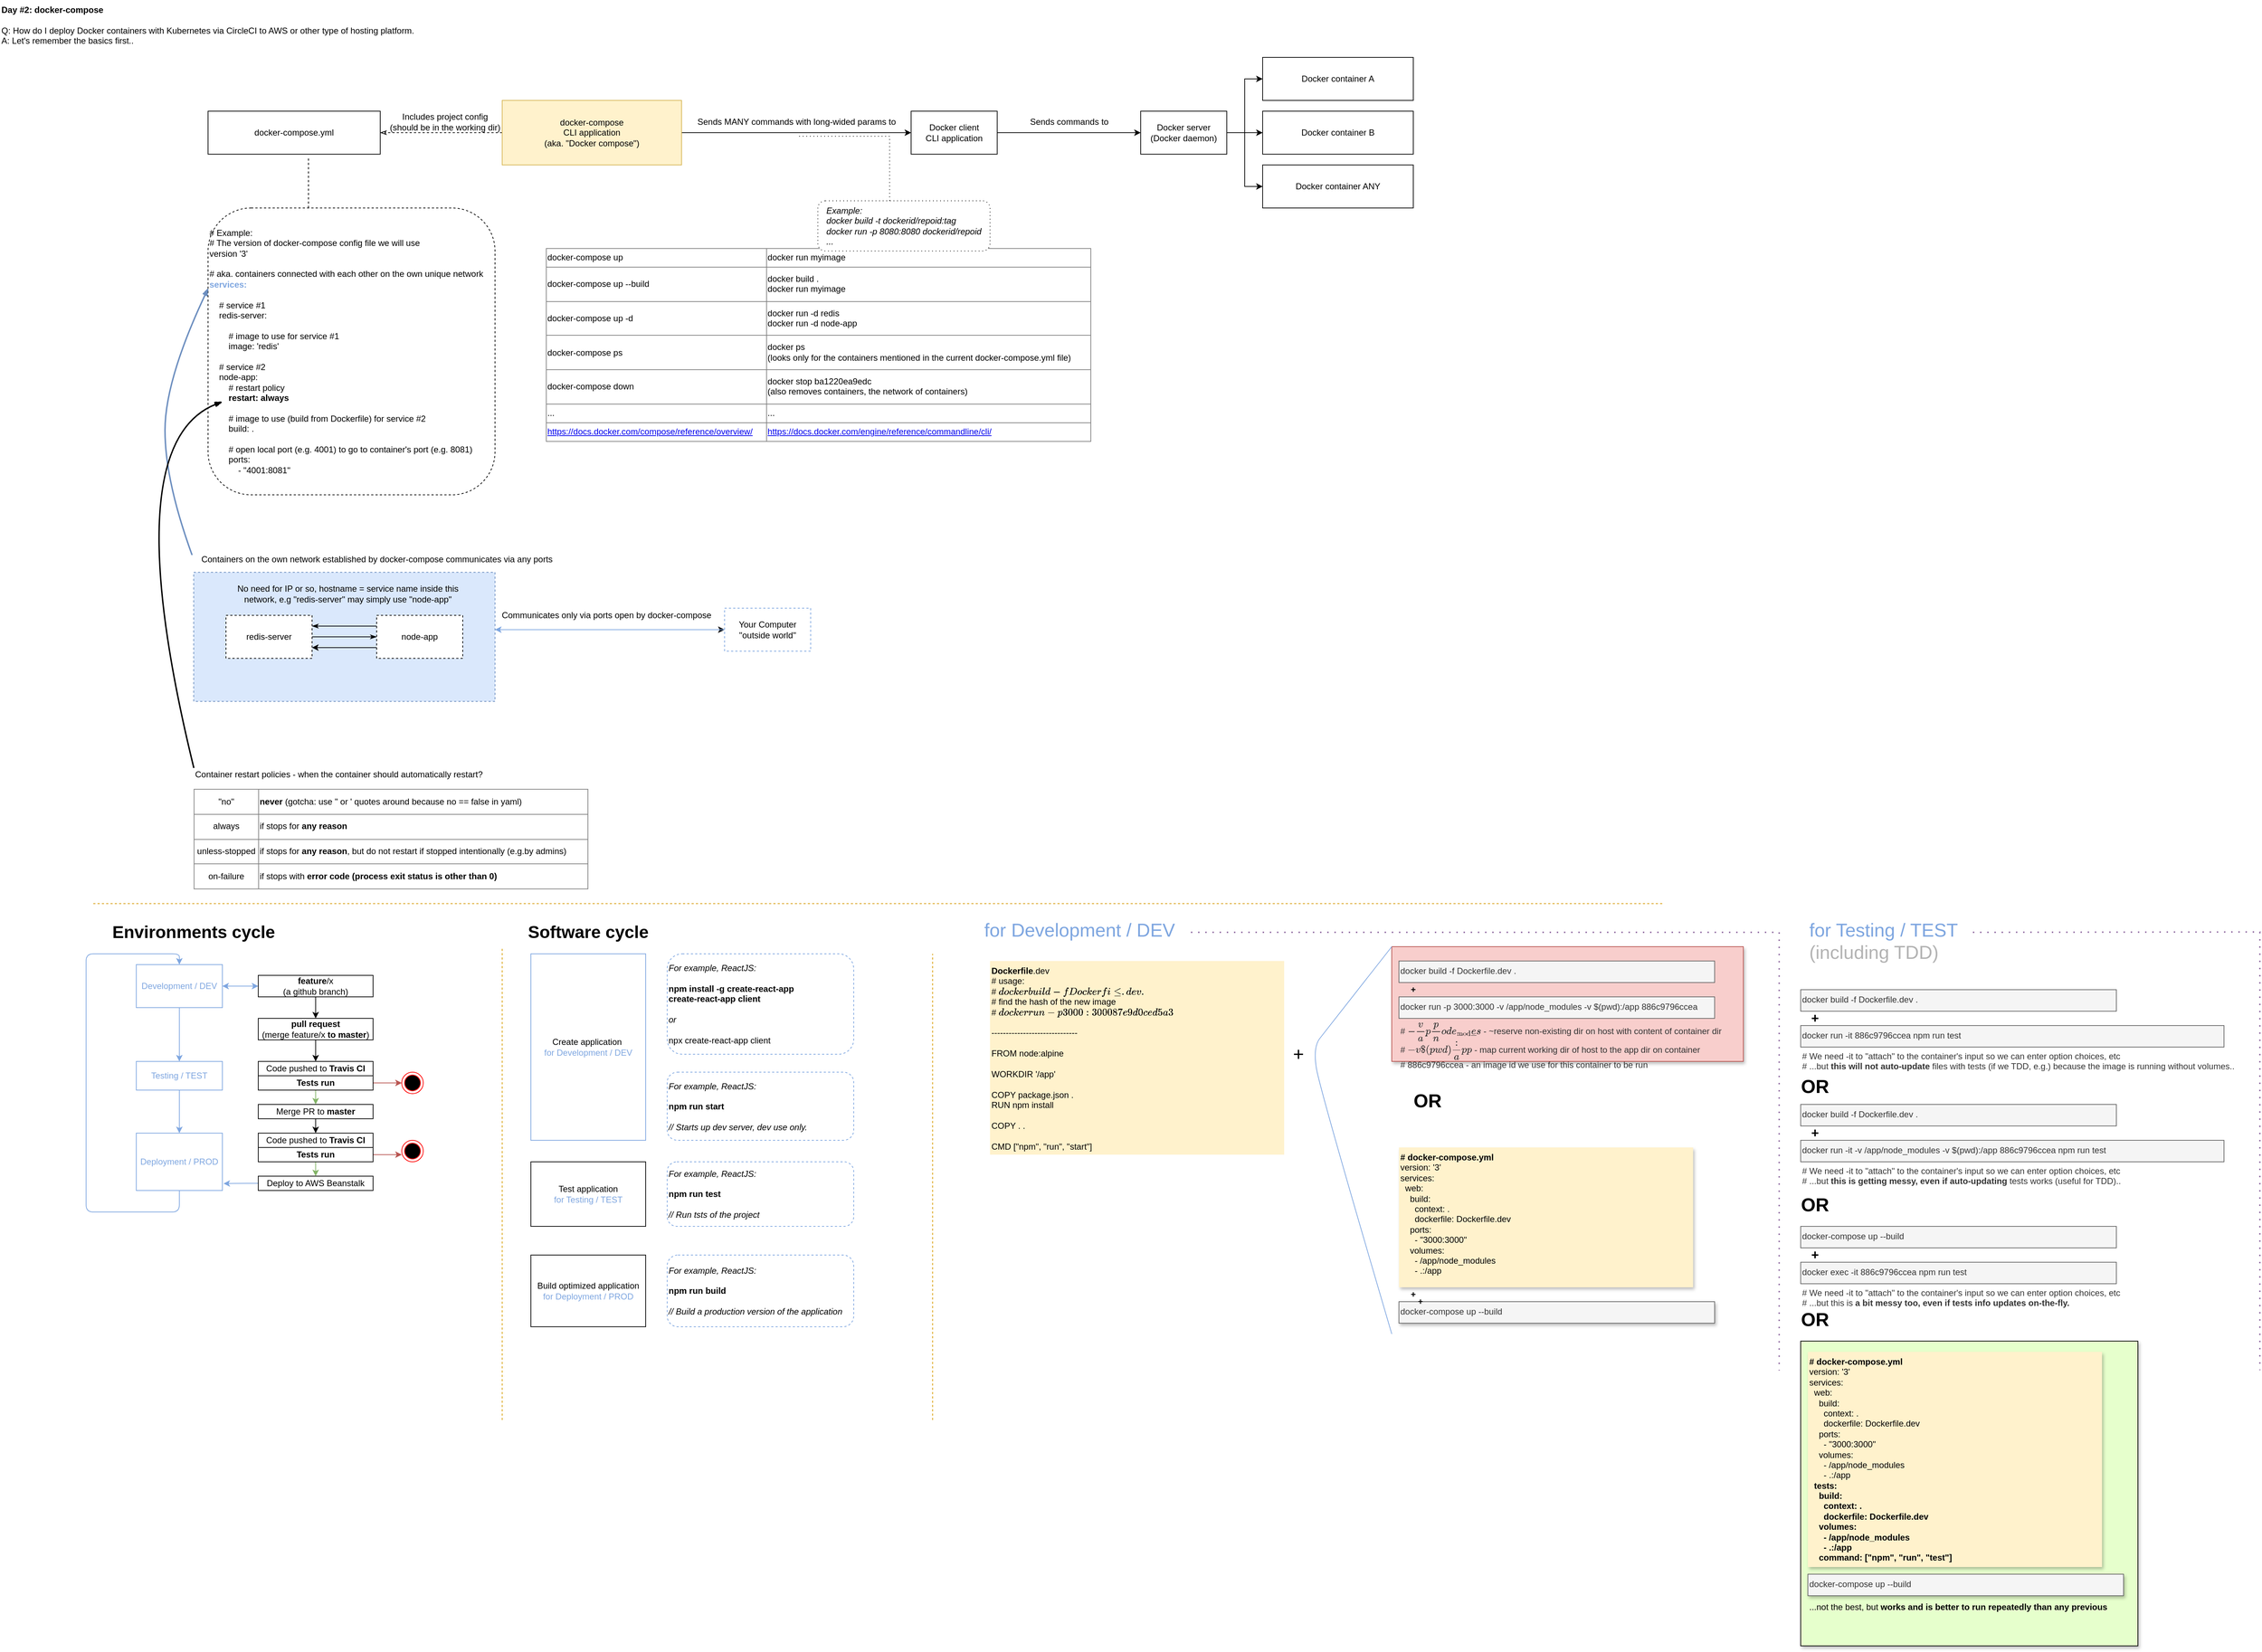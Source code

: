 <mxfile version="12.7.9" type="device"><diagram id="B0uCoUU9oltxMo8dfAUD" name="day2-docker-compose"><mxGraphModel dx="6820" dy="1845" grid="1" gridSize="10" guides="1" tooltips="1" connect="1" arrows="1" fold="1" page="1" pageScale="1" pageWidth="3300" pageHeight="2339" math="0" shadow="0"><root><mxCell id="0"/><mxCell id="1" parent="0"/><mxCell id="BKxyAeo40J_Q7EGQ_CME-123" value="" style="rounded=0;whiteSpace=wrap;html=1;shadow=1;glass=0;comic=0;strokeColor=#b85450;fillColor=#f8cecc;fontSize=26;align=center;" vertex="1" parent="1"><mxGeometry x="-1320" y="1340" width="490" height="160" as="geometry"/></mxCell><mxCell id="BKxyAeo40J_Q7EGQ_CME-122" value="" style="rounded=0;whiteSpace=wrap;html=1;shadow=1;glass=0;comic=0;strokeColor=#000000;fillColor=#E6FFCC;fontSize=26;fontColor=#000000;align=center;" vertex="1" parent="1"><mxGeometry x="-750" y="1890" width="470" height="425" as="geometry"/></mxCell><mxCell id="BKxyAeo40J_Q7EGQ_CME-47" value="&lt;table border=&quot;1&quot; width=&quot;100%&quot; style=&quot;width: 100% ; height: 100% ; border-collapse: collapse&quot;&gt;&lt;tbody&gt;&lt;tr&gt;&lt;td&gt;docker-compose up&lt;/td&gt;&lt;td&gt;docker run myimage&lt;/td&gt;&lt;/tr&gt;&lt;tr&gt;&lt;td&gt;docker-compose up --build&lt;/td&gt;&lt;td&gt;docker build . &lt;br&gt;docker run myimage&lt;/td&gt;&lt;/tr&gt;&lt;tr&gt;&lt;td&gt;docker-compose up -d&lt;/td&gt;&lt;td&gt;docker run -d redis&lt;br&gt;docker run -d node-app&lt;/td&gt;&lt;/tr&gt;&lt;tr&gt;&lt;td&gt;docker-compose ps&lt;/td&gt;&lt;td&gt;docker ps&lt;br&gt;(looks only for the containers mentioned in the current docker-compose.yml file)&lt;/td&gt;&lt;/tr&gt;&lt;tr&gt;&lt;td&gt;docker-compose down&lt;/td&gt;&lt;td&gt;docker stop ba1220ea9edc&lt;br&gt;(also removes containers, the network of containers)&lt;/td&gt;&lt;/tr&gt;&lt;tr&gt;&lt;td&gt;...&lt;/td&gt;&lt;td&gt;...&lt;/td&gt;&lt;/tr&gt;&lt;tr&gt;&lt;td&gt;&lt;a href=&quot;https://docs.docker.com/compose/reference/overview/&quot;&gt;https://docs.docker.com/compose/reference/overview/&lt;/a&gt;&lt;/td&gt;&lt;td&gt;&lt;a href=&quot;https://docs.docker.com/engine/reference/commandline/cli/&quot;&gt;https://docs.docker.com/engine/reference/commandline/cli/&lt;/a&gt;&lt;br&gt;&lt;/td&gt;&lt;/tr&gt;&lt;/tbody&gt;&lt;/table&gt;" style="text;html=1;strokeColor=none;fillColor=none;overflow=fill;dashed=1;align=left;" vertex="1" parent="1"><mxGeometry x="-2499" y="366" width="760" height="270" as="geometry"/></mxCell><mxCell id="BKxyAeo40J_Q7EGQ_CME-7" style="edgeStyle=orthogonalEdgeStyle;rounded=0;orthogonalLoop=1;jettySize=auto;html=1;" edge="1" parent="1" source="BKxyAeo40J_Q7EGQ_CME-1" target="BKxyAeo40J_Q7EGQ_CME-6"><mxGeometry relative="1" as="geometry"><Array as="points"><mxPoint x="-2090" y="205"/><mxPoint x="-2090" y="205"/></Array></mxGeometry></mxCell><mxCell id="BKxyAeo40J_Q7EGQ_CME-12" value="Sends MANY commands with long-wided params to" style="text;html=1;align=center;verticalAlign=middle;resizable=0;points=[];labelBackgroundColor=#ffffff;" vertex="1" connectable="0" parent="BKxyAeo40J_Q7EGQ_CME-7"><mxGeometry x="0.257" y="-1" relative="1" as="geometry"><mxPoint x="-41" y="-16" as="offset"/></mxGeometry></mxCell><mxCell id="BKxyAeo40J_Q7EGQ_CME-23" style="edgeStyle=orthogonalEdgeStyle;rounded=0;orthogonalLoop=1;jettySize=auto;html=1;entryX=1;entryY=0.5;entryDx=0;entryDy=0;endArrow=classicThin;endFill=0;dashed=1;" edge="1" parent="1" source="BKxyAeo40J_Q7EGQ_CME-1" target="BKxyAeo40J_Q7EGQ_CME-21"><mxGeometry relative="1" as="geometry"/></mxCell><mxCell id="BKxyAeo40J_Q7EGQ_CME-1" value="docker-compose&lt;br&gt;CLI application&lt;br&gt;(aka. &quot;Docker compose&quot;)" style="rounded=0;whiteSpace=wrap;html=1;fillColor=#fff2cc;strokeColor=#d6b656;" vertex="1" parent="1"><mxGeometry x="-2560" y="160" width="250" height="90" as="geometry"/></mxCell><mxCell id="BKxyAeo40J_Q7EGQ_CME-2" value="Docker container A" style="rounded=0;whiteSpace=wrap;html=1;" vertex="1" parent="1"><mxGeometry x="-1500" y="100" width="210" height="60" as="geometry"/></mxCell><mxCell id="BKxyAeo40J_Q7EGQ_CME-3" value="&lt;span style=&quot;white-space: normal&quot;&gt;Docker container B&lt;/span&gt;" style="rounded=0;whiteSpace=wrap;html=1;" vertex="1" parent="1"><mxGeometry x="-1500" y="175" width="210" height="60" as="geometry"/></mxCell><mxCell id="BKxyAeo40J_Q7EGQ_CME-4" value="&lt;span style=&quot;white-space: normal&quot;&gt;Docker container ANY&lt;/span&gt;" style="rounded=0;whiteSpace=wrap;html=1;" vertex="1" parent="1"><mxGeometry x="-1500" y="250" width="210" height="60" as="geometry"/></mxCell><mxCell id="BKxyAeo40J_Q7EGQ_CME-9" style="edgeStyle=orthogonalEdgeStyle;rounded=0;orthogonalLoop=1;jettySize=auto;html=1;exitX=1;exitY=0.5;exitDx=0;exitDy=0;entryX=0;entryY=0.5;entryDx=0;entryDy=0;" edge="1" parent="1" source="BKxyAeo40J_Q7EGQ_CME-5" target="BKxyAeo40J_Q7EGQ_CME-2"><mxGeometry relative="1" as="geometry"/></mxCell><mxCell id="BKxyAeo40J_Q7EGQ_CME-10" style="edgeStyle=orthogonalEdgeStyle;rounded=0;orthogonalLoop=1;jettySize=auto;html=1;entryX=0;entryY=0.5;entryDx=0;entryDy=0;" edge="1" parent="1" source="BKxyAeo40J_Q7EGQ_CME-5" target="BKxyAeo40J_Q7EGQ_CME-3"><mxGeometry relative="1" as="geometry"/></mxCell><mxCell id="BKxyAeo40J_Q7EGQ_CME-11" style="edgeStyle=orthogonalEdgeStyle;rounded=0;orthogonalLoop=1;jettySize=auto;html=1;entryX=0;entryY=0.5;entryDx=0;entryDy=0;" edge="1" parent="1" source="BKxyAeo40J_Q7EGQ_CME-5" target="BKxyAeo40J_Q7EGQ_CME-4"><mxGeometry relative="1" as="geometry"/></mxCell><mxCell id="BKxyAeo40J_Q7EGQ_CME-5" value="Docker server&lt;br&gt;(Docker daemon)" style="rounded=0;whiteSpace=wrap;html=1;" vertex="1" parent="1"><mxGeometry x="-1670" y="175" width="120" height="60" as="geometry"/></mxCell><mxCell id="BKxyAeo40J_Q7EGQ_CME-8" style="edgeStyle=orthogonalEdgeStyle;rounded=0;orthogonalLoop=1;jettySize=auto;html=1;entryX=0;entryY=0.5;entryDx=0;entryDy=0;" edge="1" parent="1" source="BKxyAeo40J_Q7EGQ_CME-6" target="BKxyAeo40J_Q7EGQ_CME-5"><mxGeometry relative="1" as="geometry"/></mxCell><mxCell id="BKxyAeo40J_Q7EGQ_CME-13" value="Sends commands to" style="text;html=1;align=center;verticalAlign=middle;resizable=0;points=[];labelBackgroundColor=#ffffff;" vertex="1" connectable="0" parent="BKxyAeo40J_Q7EGQ_CME-8"><mxGeometry x="-0.28" y="-1" relative="1" as="geometry"><mxPoint x="28" y="-16" as="offset"/></mxGeometry></mxCell><mxCell id="BKxyAeo40J_Q7EGQ_CME-6" value="Docker client&lt;br&gt;CLI application" style="rounded=0;whiteSpace=wrap;html=1;" vertex="1" parent="1"><mxGeometry x="-1990" y="175" width="120" height="60" as="geometry"/></mxCell><mxCell id="BKxyAeo40J_Q7EGQ_CME-20" style="edgeStyle=orthogonalEdgeStyle;rounded=0;orthogonalLoop=1;jettySize=auto;html=1;dashed=1;dashPattern=1 4;endArrow=none;endFill=0;" edge="1" parent="1" source="BKxyAeo40J_Q7EGQ_CME-16"><mxGeometry relative="1" as="geometry"><mxPoint x="-2150" y="210" as="targetPoint"/><Array as="points"><mxPoint x="-2020" y="210"/></Array></mxGeometry></mxCell><mxCell id="BKxyAeo40J_Q7EGQ_CME-16" value="&lt;div style=&quot;text-align: left&quot;&gt;&lt;span&gt;&lt;i&gt;Example:&lt;/i&gt;&lt;/span&gt;&lt;/div&gt;&lt;div style=&quot;text-align: left&quot;&gt;&lt;span&gt;&lt;i&gt;docker build -t dockerid/repoid:tag&amp;nbsp;&lt;/i&gt;&lt;/span&gt;&lt;/div&gt;&lt;div style=&quot;text-align: left&quot;&gt;&lt;span&gt;&lt;i&gt;docker run -p 8080:8080 dockerid/repoid&lt;br&gt;...&lt;/i&gt;&lt;/span&gt;&lt;/div&gt;" style="rounded=1;whiteSpace=wrap;html=1;dashed=1;dashPattern=1 4;" vertex="1" parent="1"><mxGeometry x="-2120" y="300" width="240" height="70" as="geometry"/></mxCell><mxCell id="BKxyAeo40J_Q7EGQ_CME-21" value="docker-compose.yml" style="rounded=0;whiteSpace=wrap;html=1;" vertex="1" parent="1"><mxGeometry x="-2970" y="175" width="240" height="60" as="geometry"/></mxCell><mxCell id="BKxyAeo40J_Q7EGQ_CME-24" value="Includes project config&lt;br&gt;(should be in the working dir)" style="text;html=1;align=center;verticalAlign=middle;resizable=0;points=[];autosize=1;" vertex="1" parent="1"><mxGeometry x="-2725" y="175" width="170" height="30" as="geometry"/></mxCell><mxCell id="BKxyAeo40J_Q7EGQ_CME-27" style="edgeStyle=orthogonalEdgeStyle;rounded=0;orthogonalLoop=1;jettySize=auto;html=1;dashed=1;endArrow=none;endFill=0;" edge="1" parent="1" source="BKxyAeo40J_Q7EGQ_CME-26"><mxGeometry relative="1" as="geometry"><mxPoint x="-2830" y="240" as="targetPoint"/><Array as="points"><mxPoint x="-2830" y="440"/><mxPoint x="-2830" y="440"/></Array></mxGeometry></mxCell><mxCell id="BKxyAeo40J_Q7EGQ_CME-26" value="# Example:&lt;br&gt;# The version of docker-compose config file we will use&lt;br&gt;version '3'&lt;br&gt;&lt;br&gt;# aka. containers connected with each other on the own unique network&lt;br&gt;&lt;div&gt;&lt;font color=&quot;#7ea6e0&quot;&gt;&lt;b&gt;services:&lt;/b&gt;&lt;/font&gt;&lt;/div&gt;&lt;div&gt;&amp;nbsp; &amp;nbsp;&amp;nbsp;&lt;/div&gt;&lt;div&gt;&amp;nbsp; &amp;nbsp; # service #1&lt;/div&gt;&lt;div&gt;&amp;nbsp; &amp;nbsp; redis-server:&lt;/div&gt;&lt;div&gt;&lt;br&gt;&lt;/div&gt;&lt;div&gt;&amp;nbsp; &amp;nbsp; &amp;nbsp; &amp;nbsp; # image to use for service #1&lt;/div&gt;&lt;div&gt;&amp;nbsp; &amp;nbsp; &amp;nbsp; &amp;nbsp; image: 'redis'&lt;/div&gt;&lt;div&gt;&lt;br&gt;&lt;/div&gt;&lt;div&gt;&amp;nbsp; &amp;nbsp; # service #2&lt;/div&gt;&lt;div&gt;&amp;nbsp; &amp;nbsp; node-app:&lt;/div&gt;&lt;div&gt;&amp;nbsp; &amp;nbsp; &amp;nbsp; &amp;nbsp; # restart policy&lt;br&gt;&lt;b&gt;&amp;nbsp; &amp;nbsp; &amp;nbsp; &amp;nbsp; restart: always&lt;/b&gt;&lt;/div&gt;&lt;div&gt;&lt;br&gt;&lt;/div&gt;&lt;div&gt;&amp;nbsp; &amp;nbsp; &amp;nbsp; &amp;nbsp; # image to use (build from Dockerfile) for service #2&lt;/div&gt;&lt;div&gt;&amp;nbsp; &amp;nbsp; &amp;nbsp; &amp;nbsp; build: .&lt;/div&gt;&lt;div&gt;&lt;br&gt;&lt;/div&gt;&lt;div&gt;&amp;nbsp; &amp;nbsp; &amp;nbsp; &amp;nbsp; # open local port (e.g. 4001) to go to container's port (e.g. 8081)&lt;/div&gt;&lt;div&gt;&amp;nbsp; &amp;nbsp; &amp;nbsp; &amp;nbsp; ports:&lt;/div&gt;&lt;div&gt;&amp;nbsp; &amp;nbsp; &amp;nbsp; &amp;nbsp; &amp;nbsp; &amp;nbsp; - &quot;4001:8081&quot;&lt;/div&gt;" style="rounded=1;whiteSpace=wrap;html=1;dashed=1;align=left;" vertex="1" parent="1"><mxGeometry x="-2970" y="310" width="400" height="400" as="geometry"/></mxCell><mxCell id="BKxyAeo40J_Q7EGQ_CME-39" style="edgeStyle=orthogonalEdgeStyle;rounded=0;orthogonalLoop=1;jettySize=auto;html=1;endArrow=classic;endFill=1;entryX=0;entryY=0.5;entryDx=0;entryDy=0;" edge="1" parent="1" source="BKxyAeo40J_Q7EGQ_CME-28" target="BKxyAeo40J_Q7EGQ_CME-37"><mxGeometry relative="1" as="geometry"><mxPoint x="-2530" y="908" as="targetPoint"/><Array as="points"><mxPoint x="-2390" y="898"/><mxPoint x="-2390" y="898"/></Array></mxGeometry></mxCell><mxCell id="BKxyAeo40J_Q7EGQ_CME-28" value="" style="rounded=0;whiteSpace=wrap;html=1;dashed=1;fillColor=#dae8fc;strokeColor=#6c8ebf;" vertex="1" parent="1"><mxGeometry x="-2990" y="818" width="420" height="180" as="geometry"/></mxCell><mxCell id="BKxyAeo40J_Q7EGQ_CME-31" style="edgeStyle=orthogonalEdgeStyle;rounded=0;orthogonalLoop=1;jettySize=auto;html=1;entryX=0;entryY=0.5;entryDx=0;entryDy=0;endArrow=classicThin;endFill=1;" edge="1" parent="1" source="BKxyAeo40J_Q7EGQ_CME-29" target="BKxyAeo40J_Q7EGQ_CME-30"><mxGeometry relative="1" as="geometry"/></mxCell><mxCell id="BKxyAeo40J_Q7EGQ_CME-29" value="redis-server" style="rounded=0;whiteSpace=wrap;html=1;dashed=1;" vertex="1" parent="1"><mxGeometry x="-2945" y="878" width="120" height="60" as="geometry"/></mxCell><mxCell id="BKxyAeo40J_Q7EGQ_CME-32" style="edgeStyle=orthogonalEdgeStyle;rounded=0;orthogonalLoop=1;jettySize=auto;html=1;entryX=1;entryY=0.25;entryDx=0;entryDy=0;endArrow=classicThin;endFill=1;" edge="1" parent="1" source="BKxyAeo40J_Q7EGQ_CME-30" target="BKxyAeo40J_Q7EGQ_CME-29"><mxGeometry relative="1" as="geometry"><Array as="points"><mxPoint x="-2755" y="893"/><mxPoint x="-2755" y="893"/></Array></mxGeometry></mxCell><mxCell id="BKxyAeo40J_Q7EGQ_CME-34" style="edgeStyle=orthogonalEdgeStyle;rounded=0;orthogonalLoop=1;jettySize=auto;html=1;entryX=1;entryY=0.75;entryDx=0;entryDy=0;endArrow=classic;endFill=1;" edge="1" parent="1" source="BKxyAeo40J_Q7EGQ_CME-30" target="BKxyAeo40J_Q7EGQ_CME-29"><mxGeometry relative="1" as="geometry"><Array as="points"><mxPoint x="-2755" y="923"/><mxPoint x="-2755" y="923"/></Array></mxGeometry></mxCell><mxCell id="BKxyAeo40J_Q7EGQ_CME-30" value="node-app" style="rounded=0;whiteSpace=wrap;html=1;dashed=1;" vertex="1" parent="1"><mxGeometry x="-2735" y="878" width="120" height="60" as="geometry"/></mxCell><mxCell id="BKxyAeo40J_Q7EGQ_CME-35" value="Containers on the own network established by docker-compose communicates via any ports" style="text;html=1;align=center;verticalAlign=middle;resizable=0;points=[];autosize=1;" vertex="1" parent="1"><mxGeometry x="-2990" y="790" width="510" height="20" as="geometry"/></mxCell><mxCell id="BKxyAeo40J_Q7EGQ_CME-38" style="edgeStyle=orthogonalEdgeStyle;rounded=0;orthogonalLoop=1;jettySize=auto;html=1;endArrow=classic;endFill=1;fontColor=#7EA6E0;strokeColor=#7EA6E0;" edge="1" parent="1" source="BKxyAeo40J_Q7EGQ_CME-37"><mxGeometry relative="1" as="geometry"><mxPoint x="-2570" y="898" as="targetPoint"/><Array as="points"><mxPoint x="-2570" y="898"/></Array></mxGeometry></mxCell><mxCell id="BKxyAeo40J_Q7EGQ_CME-37" value="Your Computer &quot;outside world&quot;" style="rounded=0;whiteSpace=wrap;html=1;dashed=1;strokeColor=#7EA6E0;" vertex="1" parent="1"><mxGeometry x="-2250" y="868" width="120" height="60" as="geometry"/></mxCell><mxCell id="BKxyAeo40J_Q7EGQ_CME-40" value="Communicates only via ports open by docker-compose" style="text;html=1;align=center;verticalAlign=middle;resizable=0;points=[];autosize=1;" vertex="1" parent="1"><mxGeometry x="-2570" y="868" width="310" height="20" as="geometry"/></mxCell><mxCell id="BKxyAeo40J_Q7EGQ_CME-41" value="No need for IP or so, hostname = service name inside this network, e.g &quot;redis-server&quot; may simply use &quot;node-app&quot;" style="text;html=1;strokeColor=none;fillColor=none;align=center;verticalAlign=middle;whiteSpace=wrap;rounded=0;dashed=1;" vertex="1" parent="1"><mxGeometry x="-2940" y="838" width="330" height="20" as="geometry"/></mxCell><mxCell id="BKxyAeo40J_Q7EGQ_CME-51" value="&lt;table border=&quot;1&quot; width=&quot;100%&quot; style=&quot;width: 100% ; height: 100% ; border-collapse: collapse&quot;&gt;&lt;tbody&gt;&lt;tr&gt;&lt;td align=&quot;center&quot;&gt;&quot;no&quot;&lt;/td&gt;&lt;td&gt;&lt;b&gt;never&lt;/b&gt;&amp;nbsp;(gotcha: use &quot; or ' quotes around because no == false in yaml)&lt;/td&gt;&lt;/tr&gt;&lt;tr&gt;&lt;td style=&quot;text-align: center&quot;&gt;always&lt;/td&gt;&lt;td&gt;if stops for &lt;b&gt;any reason&lt;/b&gt;&lt;/td&gt;&lt;/tr&gt;&lt;tr&gt;&lt;td style=&quot;text-align: center&quot;&gt;unless-stopped&lt;br&gt;&lt;/td&gt;&lt;td&gt;if stops for &lt;b&gt;any reason&lt;/b&gt;, but do not restart if stopped intentionally (e.g.by admins)&lt;br&gt;&lt;/td&gt;&lt;/tr&gt;&lt;tr&gt;&lt;td style=&quot;text-align: center&quot;&gt;on-failure&lt;/td&gt;&lt;td&gt;if stops with &lt;b&gt;error code (process exit status is other than 0)&lt;/b&gt;&lt;/td&gt;&lt;/tr&gt;&lt;/tbody&gt;&lt;/table&gt;" style="text;html=1;strokeColor=none;fillColor=none;overflow=fill;dashed=1;align=left;" vertex="1" parent="1"><mxGeometry x="-2990" y="1120" width="550" height="140" as="geometry"/></mxCell><mxCell id="BKxyAeo40J_Q7EGQ_CME-52" value="Container restart policies - when the container should automatically restart?" style="text;html=1;strokeColor=none;fillColor=none;align=left;verticalAlign=middle;whiteSpace=wrap;rounded=0;dashed=1;" vertex="1" parent="1"><mxGeometry x="-2990" y="1090" width="510" height="20" as="geometry"/></mxCell><mxCell id="BKxyAeo40J_Q7EGQ_CME-55" value="" style="comic=1;strokeWidth=2;endArrow=blockThin;html=1;fontFamily=Comic Sans MS;fontStyle=1;exitX=-0.005;exitY=0.157;exitDx=0;exitDy=0;exitPerimeter=0;curved=1;entryX=0.001;entryY=0.279;entryDx=0;entryDy=0;entryPerimeter=0;fillColor=#dae8fc;strokeColor=#6c8ebf;" edge="1" parent="1" source="BKxyAeo40J_Q7EGQ_CME-35" target="BKxyAeo40J_Q7EGQ_CME-26"><mxGeometry width="50" height="50" relative="1" as="geometry"><mxPoint x="-2530" y="750" as="sourcePoint"/><mxPoint x="-2470" y="750" as="targetPoint"/><Array as="points"><mxPoint x="-3030" y="690"/><mxPoint x="-3030" y="550"/></Array></mxGeometry></mxCell><mxCell id="BKxyAeo40J_Q7EGQ_CME-54" value="" style="comic=1;strokeWidth=2;endArrow=blockThin;html=1;fontFamily=Comic Sans MS;fontStyle=1;exitX=0;exitY=0;exitDx=0;exitDy=0;curved=1;" edge="1" parent="1" source="BKxyAeo40J_Q7EGQ_CME-52"><mxGeometry width="50" height="50" relative="1" as="geometry"><mxPoint x="-2610" y="670" as="sourcePoint"/><mxPoint x="-2950" y="580" as="targetPoint"/><Array as="points"><mxPoint x="-3100" y="640"/></Array></mxGeometry></mxCell><mxCell id="BKxyAeo40J_Q7EGQ_CME-66" style="edgeStyle=orthogonalEdgeStyle;curved=1;orthogonalLoop=1;jettySize=auto;html=1;entryX=0.5;entryY=0;entryDx=0;entryDy=0;endArrow=classic;endFill=1;strokeColor=#7EA6E0;fontColor=#7EA6E0;" edge="1" parent="1" source="BKxyAeo40J_Q7EGQ_CME-63" target="BKxyAeo40J_Q7EGQ_CME-64"><mxGeometry relative="1" as="geometry"/></mxCell><mxCell id="BKxyAeo40J_Q7EGQ_CME-70" style="edgeStyle=orthogonalEdgeStyle;orthogonalLoop=1;jettySize=auto;html=1;entryX=0;entryY=0.5;entryDx=0;entryDy=0;endArrow=classic;endFill=1;strokeColor=#7EA6E0;fontColor=#000000;startArrow=classic;startFill=1;" edge="1" parent="1" source="BKxyAeo40J_Q7EGQ_CME-63" target="BKxyAeo40J_Q7EGQ_CME-69"><mxGeometry relative="1" as="geometry"/></mxCell><mxCell id="BKxyAeo40J_Q7EGQ_CME-63" value="Development / DEV" style="rounded=0;whiteSpace=wrap;html=1;strokeColor=#7EA6E0;fontColor=#7EA6E0;align=center;shadow=0;comic=0;glass=0;" vertex="1" parent="1"><mxGeometry x="-3070" y="1365" width="120" height="60" as="geometry"/></mxCell><mxCell id="BKxyAeo40J_Q7EGQ_CME-67" style="edgeStyle=orthogonalEdgeStyle;curved=1;orthogonalLoop=1;jettySize=auto;html=1;entryX=0.5;entryY=0;entryDx=0;entryDy=0;endArrow=classic;endFill=1;strokeColor=#7EA6E0;fontColor=#7EA6E0;" edge="1" parent="1" source="BKxyAeo40J_Q7EGQ_CME-64" target="BKxyAeo40J_Q7EGQ_CME-65"><mxGeometry relative="1" as="geometry"/></mxCell><mxCell id="BKxyAeo40J_Q7EGQ_CME-64" value="Testing / TEST" style="rounded=0;whiteSpace=wrap;html=1;strokeColor=#7EA6E0;fontColor=#7EA6E0;align=center;shadow=0;comic=0;glass=0;" vertex="1" parent="1"><mxGeometry x="-3070" y="1500" width="120" height="40" as="geometry"/></mxCell><mxCell id="BKxyAeo40J_Q7EGQ_CME-68" style="edgeStyle=orthogonalEdgeStyle;orthogonalLoop=1;jettySize=auto;html=1;entryX=0.5;entryY=0;entryDx=0;entryDy=0;endArrow=classic;endFill=1;strokeColor=#7EA6E0;fontColor=#7EA6E0;exitX=0.5;exitY=1;exitDx=0;exitDy=0;" edge="1" parent="1" source="BKxyAeo40J_Q7EGQ_CME-65" target="BKxyAeo40J_Q7EGQ_CME-63"><mxGeometry relative="1" as="geometry"><Array as="points"><mxPoint x="-3010" y="1710"/><mxPoint x="-3140" y="1710"/><mxPoint x="-3140" y="1350"/><mxPoint x="-3010" y="1350"/></Array></mxGeometry></mxCell><mxCell id="BKxyAeo40J_Q7EGQ_CME-65" value="Deployment / PROD" style="rounded=0;whiteSpace=wrap;html=1;strokeColor=#7EA6E0;fontColor=#7EA6E0;align=center;shadow=0;comic=0;glass=0;" vertex="1" parent="1"><mxGeometry x="-3070" y="1600" width="120" height="80" as="geometry"/></mxCell><mxCell id="BKxyAeo40J_Q7EGQ_CME-75" style="edgeStyle=orthogonalEdgeStyle;orthogonalLoop=1;jettySize=auto;html=1;entryX=0.5;entryY=0;entryDx=0;entryDy=0;startArrow=none;startFill=0;endArrow=classic;endFill=1;strokeColor=#000000;fontColor=#000000;" edge="1" parent="1" source="BKxyAeo40J_Q7EGQ_CME-69" target="BKxyAeo40J_Q7EGQ_CME-72"><mxGeometry relative="1" as="geometry"><Array as="points"><mxPoint x="-2820" y="1430"/><mxPoint x="-2820" y="1430"/></Array></mxGeometry></mxCell><mxCell id="BKxyAeo40J_Q7EGQ_CME-69" value="&lt;b&gt;feature&lt;/b&gt;/x&lt;br&gt;(a github branch)" style="rounded=0;whiteSpace=wrap;html=1;shadow=0;glass=0;comic=0;strokeColor=#000000;fontColor=#000000;align=center;" vertex="1" parent="1"><mxGeometry x="-2900" y="1380" width="160" height="30" as="geometry"/></mxCell><mxCell id="BKxyAeo40J_Q7EGQ_CME-78" style="edgeStyle=orthogonalEdgeStyle;orthogonalLoop=1;jettySize=auto;html=1;entryX=0.5;entryY=0;entryDx=0;entryDy=0;startArrow=none;startFill=0;endArrow=classic;endFill=1;strokeColor=#000000;fontColor=#000000;" edge="1" parent="1" source="BKxyAeo40J_Q7EGQ_CME-72" target="BKxyAeo40J_Q7EGQ_CME-77"><mxGeometry relative="1" as="geometry"/></mxCell><mxCell id="BKxyAeo40J_Q7EGQ_CME-72" value="&lt;b&gt;pull request&lt;br&gt;&lt;/b&gt;(merge feature/x &lt;b&gt;to master&lt;/b&gt;)" style="rounded=0;whiteSpace=wrap;html=1;shadow=0;glass=0;comic=0;strokeColor=#000000;fontColor=#000000;align=center;" vertex="1" parent="1"><mxGeometry x="-2900" y="1440" width="160" height="30" as="geometry"/></mxCell><mxCell id="BKxyAeo40J_Q7EGQ_CME-77" value="Code pushed to &lt;b&gt;Travis CI&lt;/b&gt;" style="rounded=0;whiteSpace=wrap;html=1;shadow=0;glass=0;comic=0;strokeColor=#000000;fontColor=#000000;align=center;" vertex="1" parent="1"><mxGeometry x="-2900" y="1500" width="160" height="20" as="geometry"/></mxCell><mxCell id="BKxyAeo40J_Q7EGQ_CME-81" style="edgeStyle=orthogonalEdgeStyle;orthogonalLoop=1;jettySize=auto;html=1;entryX=0.5;entryY=0;entryDx=0;entryDy=0;startArrow=none;startFill=0;endArrow=classic;endFill=1;strokeColor=#82b366;fontColor=#000000;fillColor=#d5e8d4;" edge="1" parent="1" source="BKxyAeo40J_Q7EGQ_CME-79" target="BKxyAeo40J_Q7EGQ_CME-80"><mxGeometry relative="1" as="geometry"/></mxCell><mxCell id="BKxyAeo40J_Q7EGQ_CME-90" style="edgeStyle=orthogonalEdgeStyle;orthogonalLoop=1;jettySize=auto;html=1;startArrow=none;startFill=0;endArrow=classic;endFill=1;strokeColor=#b85450;fontColor=#000000;fillColor=#f8cecc;" edge="1" parent="1" source="BKxyAeo40J_Q7EGQ_CME-79"><mxGeometry relative="1" as="geometry"><mxPoint x="-2700" y="1530" as="targetPoint"/></mxGeometry></mxCell><mxCell id="BKxyAeo40J_Q7EGQ_CME-79" value="&lt;b&gt;Tests run&lt;/b&gt;" style="rounded=0;whiteSpace=wrap;html=1;shadow=0;glass=0;comic=0;strokeColor=#000000;fontColor=#000000;align=center;" vertex="1" parent="1"><mxGeometry x="-2900" y="1520" width="160" height="20" as="geometry"/></mxCell><mxCell id="BKxyAeo40J_Q7EGQ_CME-86" style="edgeStyle=orthogonalEdgeStyle;orthogonalLoop=1;jettySize=auto;html=1;entryX=0.5;entryY=0;entryDx=0;entryDy=0;startArrow=none;startFill=0;endArrow=classic;endFill=1;strokeColor=#000000;fontColor=#000000;" edge="1" parent="1" source="BKxyAeo40J_Q7EGQ_CME-80" target="BKxyAeo40J_Q7EGQ_CME-82"><mxGeometry relative="1" as="geometry"/></mxCell><mxCell id="BKxyAeo40J_Q7EGQ_CME-80" value="Merge PR to &lt;b&gt;master&lt;/b&gt;" style="rounded=0;whiteSpace=wrap;html=1;shadow=0;glass=0;comic=0;strokeColor=#000000;fontColor=#000000;align=center;" vertex="1" parent="1"><mxGeometry x="-2900" y="1560" width="160" height="20" as="geometry"/></mxCell><mxCell id="BKxyAeo40J_Q7EGQ_CME-82" value="Code pushed to &lt;b&gt;Travis CI&lt;/b&gt;" style="rounded=0;whiteSpace=wrap;html=1;shadow=0;glass=0;comic=0;strokeColor=#000000;fontColor=#000000;align=center;" vertex="1" parent="1"><mxGeometry x="-2900" y="1600" width="160" height="20" as="geometry"/></mxCell><mxCell id="BKxyAeo40J_Q7EGQ_CME-88" style="edgeStyle=orthogonalEdgeStyle;orthogonalLoop=1;jettySize=auto;html=1;entryX=0.5;entryY=0;entryDx=0;entryDy=0;startArrow=none;startFill=0;endArrow=classic;endFill=1;strokeColor=#82b366;fontColor=#000000;fillColor=#d5e8d4;" edge="1" parent="1" source="BKxyAeo40J_Q7EGQ_CME-83" target="BKxyAeo40J_Q7EGQ_CME-87"><mxGeometry relative="1" as="geometry"/></mxCell><mxCell id="BKxyAeo40J_Q7EGQ_CME-93" style="edgeStyle=orthogonalEdgeStyle;orthogonalLoop=1;jettySize=auto;html=1;entryX=0;entryY=0.667;entryDx=0;entryDy=0;entryPerimeter=0;startArrow=none;startFill=0;endArrow=classic;endFill=1;strokeColor=#b85450;fontColor=#000000;fillColor=#f8cecc;" edge="1" parent="1" source="BKxyAeo40J_Q7EGQ_CME-83" target="BKxyAeo40J_Q7EGQ_CME-92"><mxGeometry relative="1" as="geometry"/></mxCell><mxCell id="BKxyAeo40J_Q7EGQ_CME-83" value="&lt;b&gt;Tests run&lt;/b&gt;" style="rounded=0;whiteSpace=wrap;html=1;shadow=0;glass=0;comic=0;strokeColor=#000000;fontColor=#000000;align=center;" vertex="1" parent="1"><mxGeometry x="-2900" y="1620" width="160" height="20" as="geometry"/></mxCell><mxCell id="BKxyAeo40J_Q7EGQ_CME-89" style="edgeStyle=orthogonalEdgeStyle;orthogonalLoop=1;jettySize=auto;html=1;entryX=1.013;entryY=0.879;entryDx=0;entryDy=0;entryPerimeter=0;startArrow=none;startFill=0;endArrow=classic;endFill=1;strokeColor=#7EA6E0;fontColor=#000000;" edge="1" parent="1" source="BKxyAeo40J_Q7EGQ_CME-87" target="BKxyAeo40J_Q7EGQ_CME-65"><mxGeometry relative="1" as="geometry"/></mxCell><mxCell id="BKxyAeo40J_Q7EGQ_CME-87" value="Deploy to AWS Beanstalk" style="rounded=0;whiteSpace=wrap;html=1;shadow=0;glass=0;comic=0;strokeColor=#000000;fontColor=#000000;align=center;" vertex="1" parent="1"><mxGeometry x="-2900" y="1660" width="160" height="20" as="geometry"/></mxCell><mxCell id="BKxyAeo40J_Q7EGQ_CME-91" value="" style="ellipse;html=1;shape=endState;fillColor=#000000;strokeColor=#ff0000;rounded=0;shadow=0;glass=0;comic=0;fontColor=#000000;align=center;" vertex="1" parent="1"><mxGeometry x="-2700" y="1515" width="30" height="30" as="geometry"/></mxCell><mxCell id="BKxyAeo40J_Q7EGQ_CME-92" value="" style="ellipse;html=1;shape=endState;fillColor=#000000;strokeColor=#ff0000;rounded=0;shadow=0;glass=0;comic=0;fontColor=#000000;align=center;" vertex="1" parent="1"><mxGeometry x="-2700" y="1610" width="30" height="30" as="geometry"/></mxCell><mxCell id="BKxyAeo40J_Q7EGQ_CME-94" value="" style="endArrow=none;dashed=1;html=1;strokeColor=#d79b00;fontColor=#000000;fillColor=#ffe6cc;" edge="1" parent="1"><mxGeometry width="50" height="50" relative="1" as="geometry"><mxPoint x="-2560" y="2000" as="sourcePoint"/><mxPoint x="-2560" y="1340" as="targetPoint"/></mxGeometry></mxCell><mxCell id="BKxyAeo40J_Q7EGQ_CME-95" value="Create application&amp;nbsp;&lt;br&gt;&lt;font color=&quot;#7ea6e0&quot;&gt;for Development / DEV&lt;/font&gt;" style="rounded=0;whiteSpace=wrap;html=1;shadow=0;glass=0;comic=0;strokeColor=#7EA6E0;fontColor=#000000;align=center;" vertex="1" parent="1"><mxGeometry x="-2520" y="1350" width="160" height="260" as="geometry"/></mxCell><mxCell id="BKxyAeo40J_Q7EGQ_CME-96" value="&lt;i&gt;For example, ReactJS:&lt;br&gt;&lt;br&gt;&lt;/i&gt;&lt;b&gt;npm install -g create-react-app&lt;br&gt;create-react-app client&lt;/b&gt;&lt;br&gt;&lt;br&gt;&lt;i&gt;or&lt;br&gt;&lt;/i&gt;&lt;br&gt;npx create-react-app client" style="rounded=1;whiteSpace=wrap;html=1;shadow=0;glass=0;comic=0;strokeColor=#7EA6E0;fontColor=#000000;align=left;dashed=1;perimeterSpacing=0;resizeWidth=0;resizeHeight=0;autosize=0;" vertex="1" parent="1"><mxGeometry x="-2330" y="1350" width="260" height="140" as="geometry"/></mxCell><mxCell id="BKxyAeo40J_Q7EGQ_CME-97" value="Test application&lt;br&gt;&lt;font color=&quot;#7ea6e0&quot;&gt;for Testing / TEST&lt;/font&gt;" style="rounded=0;whiteSpace=wrap;html=1;shadow=0;glass=0;comic=0;strokeColor=#000000;fontColor=#000000;align=center;" vertex="1" parent="1"><mxGeometry x="-2520" y="1640" width="160" height="90" as="geometry"/></mxCell><mxCell id="BKxyAeo40J_Q7EGQ_CME-98" value="&lt;i&gt;For example, ReactJS:&lt;br&gt;&lt;br&gt;&lt;/i&gt;&lt;b&gt;npm run start&lt;br&gt;&lt;/b&gt;&lt;br&gt;&lt;i&gt;// Starts up dev server, dev use only.&lt;/i&gt;" style="rounded=1;whiteSpace=wrap;html=1;shadow=0;glass=0;comic=0;strokeColor=#7EA6E0;fontColor=#000000;align=left;dashed=1;perimeterSpacing=0;resizeWidth=0;resizeHeight=0;autosize=0;" vertex="1" parent="1"><mxGeometry x="-2330" y="1515" width="260" height="95" as="geometry"/></mxCell><mxCell id="BKxyAeo40J_Q7EGQ_CME-99" value="&lt;i&gt;For example, ReactJS:&lt;br&gt;&lt;br&gt;&lt;/i&gt;&lt;b&gt;npm run test&lt;br&gt;&lt;/b&gt;&lt;br&gt;&lt;i&gt;// Run tsts of the project&lt;/i&gt;" style="rounded=1;whiteSpace=wrap;html=1;shadow=0;glass=0;comic=0;strokeColor=#7EA6E0;fontColor=#000000;align=left;dashed=1;perimeterSpacing=0;resizeWidth=0;resizeHeight=0;autosize=0;" vertex="1" parent="1"><mxGeometry x="-2330" y="1640" width="260" height="90" as="geometry"/></mxCell><mxCell id="BKxyAeo40J_Q7EGQ_CME-100" value="&lt;i&gt;For example, ReactJS:&lt;br&gt;&lt;br&gt;&lt;/i&gt;&lt;b&gt;npm run build&lt;br&gt;&lt;/b&gt;&lt;br&gt;&lt;i&gt;// Build a production version of the application&lt;/i&gt;" style="rounded=1;whiteSpace=wrap;html=1;shadow=0;glass=0;comic=0;strokeColor=#7EA6E0;fontColor=#000000;align=left;dashed=1;perimeterSpacing=0;resizeWidth=0;resizeHeight=0;autosize=0;" vertex="1" parent="1"><mxGeometry x="-2330" y="1770" width="260" height="100" as="geometry"/></mxCell><mxCell id="BKxyAeo40J_Q7EGQ_CME-101" value="Build optimized application&lt;br&gt;&lt;font color=&quot;#7ea6e0&quot;&gt;for Deployment / PROD&lt;/font&gt;" style="rounded=0;whiteSpace=wrap;html=1;shadow=0;glass=0;comic=0;strokeColor=#000000;fontColor=#000000;align=center;" vertex="1" parent="1"><mxGeometry x="-2520" y="1770" width="160" height="100" as="geometry"/></mxCell><mxCell id="BKxyAeo40J_Q7EGQ_CME-105" value="&lt;h1&gt;Software cycle&lt;/h1&gt;" style="text;html=1;strokeColor=none;fillColor=none;spacing=5;spacingTop=-20;whiteSpace=wrap;overflow=hidden;rounded=0;shadow=0;glass=0;comic=0;fontColor=#000000;align=center;" vertex="1" parent="1"><mxGeometry x="-2560" y="1300" width="240" height="40" as="geometry"/></mxCell><mxCell id="BKxyAeo40J_Q7EGQ_CME-106" value="&lt;h1&gt;Environments cycle&lt;/h1&gt;" style="text;html=1;strokeColor=none;fillColor=none;spacing=5;spacingTop=-20;whiteSpace=wrap;overflow=hidden;rounded=0;shadow=0;glass=0;comic=0;fontColor=#000000;align=center;" vertex="1" parent="1"><mxGeometry x="-3110" y="1300" width="240" height="40" as="geometry"/></mxCell><mxCell id="BKxyAeo40J_Q7EGQ_CME-107" value="" style="endArrow=none;dashed=1;html=1;strokeColor=#d79b00;fontColor=#000000;fillColor=#ffe6cc;" edge="1" parent="1"><mxGeometry width="50" height="50" relative="1" as="geometry"><mxPoint x="-1960" y="2000" as="sourcePoint"/><mxPoint x="-1960" y="1350" as="targetPoint"/></mxGeometry></mxCell><mxCell id="BKxyAeo40J_Q7EGQ_CME-108" value="&lt;b&gt;Dockerfile&lt;/b&gt;.dev&lt;br&gt;# usage: &lt;br&gt;# `docker build -f Dockerfile.dev .`&lt;br&gt;# find the hash of the new image&lt;br&gt;# `docker run -p 3000:3000 87e9d0ced5a3`&lt;br&gt;&lt;br&gt;------------------------------&lt;br&gt;&lt;br&gt;&lt;div&gt;FROM node:alpine&lt;/div&gt;&lt;div&gt;&lt;br&gt;&lt;/div&gt;&lt;div&gt;WORKDIR '/app'&lt;/div&gt;&lt;div&gt;&lt;br&gt;&lt;/div&gt;&lt;div&gt;COPY package.json .&lt;/div&gt;&lt;div&gt;RUN npm install&lt;/div&gt;&lt;div&gt;&lt;br&gt;&lt;/div&gt;&lt;div&gt;COPY . .&lt;/div&gt;&lt;div&gt;&lt;br&gt;&lt;/div&gt;&lt;div&gt;CMD [&quot;npm&quot;, &quot;run&quot;, &quot;start&quot;]&lt;/div&gt;" style="text;html=1;fontColor=#000000;fillColor=#FFF2CC;" vertex="1" parent="1"><mxGeometry x="-1880" y="1360" width="410" height="270" as="geometry"/></mxCell><mxCell id="BKxyAeo40J_Q7EGQ_CME-109" value="docker run -p 3000:3000 -v /app/node_modules -v $(pwd):/app 886c9796ccea&lt;br&gt;&lt;br&gt;# `-v /app/node_modules` - ~reserve non-existing dir on host with content of container dir&lt;br&gt;# `-v $(pwd):/app` - map current working dir of host to the app dir on container&lt;br&gt;# 886c9796ccea - an image id we use for this container to be run" style="text;html=1;fontColor=#333333;fillColor=#f5f5f5;strokeColor=#666666;" vertex="1" parent="1"><mxGeometry x="-1310" y="1410" width="440" height="30" as="geometry"/></mxCell><mxCell id="BKxyAeo40J_Q7EGQ_CME-110" value="OR" style="text;html=1;strokeColor=none;fillColor=none;align=center;verticalAlign=middle;whiteSpace=wrap;rounded=0;shadow=0;glass=0;comic=0;fontColor=#000000;fontStyle=1;fontSize=26;" vertex="1" parent="1"><mxGeometry x="-1290" y="1545" width="40" height="20" as="geometry"/></mxCell><mxCell id="BKxyAeo40J_Q7EGQ_CME-111" value="&lt;b&gt;# docker-compose.yml&lt;br&gt;&lt;/b&gt;&lt;div&gt;version: '3'&lt;/div&gt;&lt;div&gt;services:&lt;/div&gt;&lt;div&gt;&amp;nbsp; web:&lt;/div&gt;&lt;div&gt;&amp;nbsp; &amp;nbsp; build:&lt;/div&gt;&lt;div&gt;&amp;nbsp; &amp;nbsp; &amp;nbsp; context: .&lt;/div&gt;&lt;div&gt;&amp;nbsp; &amp;nbsp; &amp;nbsp; dockerfile: Dockerfile.dev&lt;/div&gt;&lt;div&gt;&amp;nbsp; &amp;nbsp; ports:&lt;/div&gt;&lt;div&gt;&amp;nbsp; &amp;nbsp; &amp;nbsp; - &quot;3000:3000&quot;&lt;/div&gt;&lt;div&gt;&amp;nbsp; &amp;nbsp; volumes:&lt;/div&gt;&lt;div&gt;&amp;nbsp; &amp;nbsp; &amp;nbsp; - /app/node_modules&lt;/div&gt;&lt;div&gt;&amp;nbsp; &amp;nbsp; &amp;nbsp; - .:/app&lt;/div&gt;&lt;div&gt;&lt;br&gt;&lt;/div&gt;" style="text;html=1;fontColor=#000000;fillColor=#FFF2CC;gradientColor=none;shadow=1;" vertex="1" parent="1"><mxGeometry x="-1310" y="1620" width="410" height="195" as="geometry"/></mxCell><mxCell id="BKxyAeo40J_Q7EGQ_CME-112" value="+" style="text;html=1;strokeColor=none;fillColor=none;align=center;verticalAlign=middle;whiteSpace=wrap;rounded=0;shadow=0;glass=0;comic=0;fontColor=#000000;fontStyle=1" vertex="1" parent="1"><mxGeometry x="-1310" y="1815" width="40" height="20" as="geometry"/></mxCell><mxCell id="BKxyAeo40J_Q7EGQ_CME-113" value="docker build -f Dockerfile.dev ." style="text;html=1;fontColor=#333333;fillColor=#f5f5f5;strokeColor=#666666;" vertex="1" parent="1"><mxGeometry x="-1310" y="1360" width="440" height="30" as="geometry"/></mxCell><mxCell id="BKxyAeo40J_Q7EGQ_CME-114" value="" style="endArrow=none;dashed=1;html=1;strokeColor=#d79b00;fontColor=#7EA6E0;fillColor=#ffe6cc;" edge="1" parent="1"><mxGeometry width="50" height="50" relative="1" as="geometry"><mxPoint x="-3130" y="1280" as="sourcePoint"/><mxPoint x="-940" y="1280" as="targetPoint"/></mxGeometry></mxCell><mxCell id="BKxyAeo40J_Q7EGQ_CME-115" value="+" style="text;html=1;strokeColor=none;fillColor=none;align=center;verticalAlign=middle;whiteSpace=wrap;rounded=0;shadow=0;glass=0;comic=0;fontColor=#000000;fontStyle=1" vertex="1" parent="1"><mxGeometry x="-1310" y="1390" width="40" height="20" as="geometry"/></mxCell><mxCell id="BKxyAeo40J_Q7EGQ_CME-116" value="+" style="text;html=1;strokeColor=none;fillColor=none;align=center;verticalAlign=middle;whiteSpace=wrap;rounded=0;shadow=0;glass=0;comic=0;fontSize=26;fontColor=#000000;" vertex="1" parent="1"><mxGeometry x="-1470" y="1480" width="40" height="20" as="geometry"/></mxCell><mxCell id="BKxyAeo40J_Q7EGQ_CME-118" value="" style="curved=1;endArrow=none;html=1;strokeColor=#7EA6E0;fontSize=26;fontColor=#000000;endFill=0;" edge="1" parent="1"><mxGeometry width="50" height="50" relative="1" as="geometry"><mxPoint x="-1320" y="1880" as="sourcePoint"/><mxPoint x="-1320" y="1340" as="targetPoint"/><Array as="points"><mxPoint x="-1420" y="1540"/><mxPoint x="-1430" y="1480"/><mxPoint x="-1410" y="1455"/></Array></mxGeometry></mxCell><mxCell id="BKxyAeo40J_Q7EGQ_CME-121" value="docker-compose up --build" style="text;html=1;fontColor=#333333;fillColor=#f5f5f5;strokeColor=#666666;shadow=1;" vertex="1" parent="1"><mxGeometry x="-1310" y="1835" width="440" height="30" as="geometry"/></mxCell><mxCell id="BKxyAeo40J_Q7EGQ_CME-126" style="edgeStyle=none;orthogonalLoop=1;jettySize=auto;html=1;startArrow=none;startFill=0;endArrow=none;endFill=0;strokeColor=#9673a6;fontSize=26;fontColor=#7EA6E0;rounded=0;dashed=1;fillColor=#e1d5e7;dashPattern=1 4;strokeWidth=2;" edge="1" parent="1" source="BKxyAeo40J_Q7EGQ_CME-125"><mxGeometry relative="1" as="geometry"><mxPoint x="-780" y="1931" as="targetPoint"/><Array as="points"><mxPoint x="-780" y="1320"/></Array></mxGeometry></mxCell><mxCell id="BKxyAeo40J_Q7EGQ_CME-125" value="for Development / DEV" style="text;html=1;fontSize=26;fontColor=#7EA6E0;" vertex="1" parent="1"><mxGeometry x="-1890" y="1295" width="290" height="50" as="geometry"/></mxCell><mxCell id="BKxyAeo40J_Q7EGQ_CME-127" value="for Testing / TEST&lt;br&gt;&lt;font color=&quot;#b3b3b3&quot;&gt;(including TDD)&lt;/font&gt;" style="text;html=1;fontSize=26;fontColor=#7EA6E0;" vertex="1" parent="1"><mxGeometry x="-740" y="1295" width="230" height="45" as="geometry"/></mxCell><mxCell id="BKxyAeo40J_Q7EGQ_CME-128" value="docker run -it 886c9796ccea npm run test&lt;br&gt;&lt;br&gt;# We need -it to &quot;attach&quot; to the container's input so we can enter option choices, etc&lt;br&gt;# ...but &lt;b&gt;this will not auto-update&lt;/b&gt; files with tests (if we TDD, e.g.) because the image is running without volumes.." style="text;html=1;fontColor=#333333;fillColor=#f5f5f5;strokeColor=#666666;" vertex="1" parent="1"><mxGeometry x="-750" y="1450" width="590" height="30" as="geometry"/></mxCell><mxCell id="BKxyAeo40J_Q7EGQ_CME-130" value="docker exec -it 886c9796ccea&amp;nbsp;npm run test&lt;br&gt;&lt;br&gt;# We need -it to &quot;attach&quot; to the container's input so we can enter option choices, etc&lt;br&gt;# ...but this is &lt;b&gt;a bit messy too, even if tests info updates on-the-fly.&lt;/b&gt;" style="text;html=1;fontColor=#333333;fillColor=#f5f5f5;strokeColor=#666666;" vertex="1" parent="1"><mxGeometry x="-750" y="1780" width="440" height="30" as="geometry"/></mxCell><mxCell id="BKxyAeo40J_Q7EGQ_CME-131" value="docker build -f Dockerfile.dev ." style="text;html=1;fontColor=#333333;fillColor=#f5f5f5;strokeColor=#666666;" vertex="1" parent="1"><mxGeometry x="-750" y="1400" width="440" height="30" as="geometry"/></mxCell><mxCell id="BKxyAeo40J_Q7EGQ_CME-132" value="+" style="text;html=1;strokeColor=none;fillColor=none;align=center;verticalAlign=middle;whiteSpace=wrap;rounded=0;shadow=0;glass=0;comic=0;fontColor=#000000;fontStyle=1;fontSize=18;" vertex="1" parent="1"><mxGeometry x="-750" y="1430" width="40" height="20" as="geometry"/></mxCell><mxCell id="BKxyAeo40J_Q7EGQ_CME-133" value="OR" style="text;html=1;strokeColor=none;fillColor=none;align=center;verticalAlign=middle;whiteSpace=wrap;rounded=0;shadow=0;glass=0;comic=0;fontColor=#000000;fontStyle=1;fontSize=26;" vertex="1" parent="1"><mxGeometry x="-750" y="1525" width="40" height="20" as="geometry"/></mxCell><mxCell id="BKxyAeo40J_Q7EGQ_CME-134" value="docker run -it -v /app/node_modules -v $(pwd):/app&amp;nbsp;886c9796ccea npm run test&lt;br&gt;&lt;br&gt;# We need -it to &quot;attach&quot; to the container's input so we can enter option choices, etc&lt;br&gt;# ...but &lt;b&gt;this is getting messy, even if auto-updating&lt;/b&gt; tests works (useful for TDD).." style="text;html=1;fontColor=#333333;fillColor=#f5f5f5;strokeColor=#666666;" vertex="1" parent="1"><mxGeometry x="-750" y="1610" width="590" height="30" as="geometry"/></mxCell><mxCell id="BKxyAeo40J_Q7EGQ_CME-137" value="docker build -f Dockerfile.dev ." style="text;html=1;fontColor=#333333;fillColor=#f5f5f5;strokeColor=#666666;" vertex="1" parent="1"><mxGeometry x="-750" y="1560" width="440" height="30" as="geometry"/></mxCell><mxCell id="BKxyAeo40J_Q7EGQ_CME-138" value="+" style="text;html=1;strokeColor=none;fillColor=none;align=center;verticalAlign=middle;whiteSpace=wrap;rounded=0;shadow=0;glass=0;comic=0;fontColor=#000000;fontStyle=1;fontSize=18;" vertex="1" parent="1"><mxGeometry x="-750" y="1590" width="40" height="20" as="geometry"/></mxCell><mxCell id="BKxyAeo40J_Q7EGQ_CME-139" value="OR" style="text;html=1;strokeColor=none;fillColor=none;align=center;verticalAlign=middle;whiteSpace=wrap;rounded=0;shadow=0;glass=0;comic=0;fontColor=#000000;fontStyle=1;fontSize=26;" vertex="1" parent="1"><mxGeometry x="-750" y="1690" width="40" height="20" as="geometry"/></mxCell><mxCell id="BKxyAeo40J_Q7EGQ_CME-140" value="docker-compose up --build" style="text;html=1;fontColor=#333333;fillColor=#f5f5f5;strokeColor=#666666;" vertex="1" parent="1"><mxGeometry x="-750" y="1730" width="440" height="30" as="geometry"/></mxCell><mxCell id="BKxyAeo40J_Q7EGQ_CME-141" value="+" style="text;html=1;strokeColor=none;fillColor=none;align=center;verticalAlign=middle;whiteSpace=wrap;rounded=0;shadow=0;glass=0;comic=0;fontColor=#000000;fontStyle=1;fontSize=18;" vertex="1" parent="1"><mxGeometry x="-750" y="1760" width="40" height="20" as="geometry"/></mxCell><mxCell id="BKxyAeo40J_Q7EGQ_CME-143" value="&lt;b&gt;# docker-compose.yml&lt;br&gt;&lt;/b&gt;&lt;div&gt;&lt;div&gt;version: '3'&lt;/div&gt;&lt;div&gt;services:&lt;/div&gt;&lt;div&gt;&amp;nbsp; web:&lt;/div&gt;&lt;div&gt;&amp;nbsp; &amp;nbsp; build:&lt;/div&gt;&lt;div&gt;&amp;nbsp; &amp;nbsp; &amp;nbsp; context: .&lt;/div&gt;&lt;div&gt;&amp;nbsp; &amp;nbsp; &amp;nbsp; dockerfile: Dockerfile.dev&lt;/div&gt;&lt;div&gt;&amp;nbsp; &amp;nbsp; ports:&lt;/div&gt;&lt;div&gt;&amp;nbsp; &amp;nbsp; &amp;nbsp; - &quot;3000:3000&quot;&lt;/div&gt;&lt;div&gt;&amp;nbsp; &amp;nbsp; volumes:&lt;/div&gt;&lt;div&gt;&amp;nbsp; &amp;nbsp; &amp;nbsp; - /app/node_modules&lt;/div&gt;&lt;div&gt;&amp;nbsp; &amp;nbsp; &amp;nbsp; - .:/app&lt;/div&gt;&lt;div&gt;&lt;b&gt;&amp;nbsp; tests:&lt;/b&gt;&lt;/div&gt;&lt;div&gt;&lt;b&gt;&amp;nbsp; &amp;nbsp; build:&lt;/b&gt;&lt;/div&gt;&lt;div&gt;&lt;b&gt;&amp;nbsp; &amp;nbsp; &amp;nbsp; context: .&lt;/b&gt;&lt;/div&gt;&lt;div&gt;&lt;b&gt;&amp;nbsp; &amp;nbsp; &amp;nbsp; dockerfile: Dockerfile.dev&lt;/b&gt;&lt;/div&gt;&lt;div&gt;&lt;b&gt;&amp;nbsp; &amp;nbsp; volumes:&lt;/b&gt;&lt;/div&gt;&lt;div&gt;&lt;b&gt;&amp;nbsp; &amp;nbsp; &amp;nbsp; - /app/node_modules&lt;/b&gt;&lt;/div&gt;&lt;div&gt;&lt;b&gt;&amp;nbsp; &amp;nbsp; &amp;nbsp; - .:/app&lt;/b&gt;&lt;/div&gt;&lt;div&gt;&lt;b&gt;&amp;nbsp; &amp;nbsp; command: [&quot;npm&quot;, &quot;run&quot;, &quot;test&quot;]&lt;/b&gt;&lt;/div&gt;&lt;/div&gt;&lt;div&gt;&lt;br&gt;&lt;/div&gt;" style="text;html=1;fontColor=#000000;fillColor=#FFF2CC;gradientColor=none;shadow=1;" vertex="1" parent="1"><mxGeometry x="-740" y="1905" width="410" height="300" as="geometry"/></mxCell><mxCell id="BKxyAeo40J_Q7EGQ_CME-144" value="+" style="text;html=1;strokeColor=none;fillColor=none;align=center;verticalAlign=middle;whiteSpace=wrap;rounded=0;shadow=0;glass=0;comic=0;fontColor=#000000;fontStyle=1" vertex="1" parent="1"><mxGeometry x="-1300" y="1825" width="40" height="20" as="geometry"/></mxCell><mxCell id="BKxyAeo40J_Q7EGQ_CME-145" value="docker-compose up --build" style="text;html=1;fontColor=#333333;fillColor=#f5f5f5;strokeColor=#666666;shadow=1;" vertex="1" parent="1"><mxGeometry x="-740" y="2215" width="440" height="30" as="geometry"/></mxCell><mxCell id="BKxyAeo40J_Q7EGQ_CME-148" value="...not the best, but &lt;b&gt;works and is better to run repeatedly than any previous&lt;/b&gt;" style="text;html=1;fontSize=12;fontColor=#000000;" vertex="1" parent="1"><mxGeometry x="-740" y="2247" width="410" height="40" as="geometry"/></mxCell><mxCell id="BKxyAeo40J_Q7EGQ_CME-149" value="OR" style="text;html=1;strokeColor=none;fillColor=none;align=center;verticalAlign=middle;whiteSpace=wrap;rounded=0;shadow=0;glass=0;comic=0;fontColor=#000000;fontStyle=1;fontSize=26;" vertex="1" parent="1"><mxGeometry x="-750" y="1850" width="40" height="20" as="geometry"/></mxCell><mxCell id="BKxyAeo40J_Q7EGQ_CME-151" style="edgeStyle=none;orthogonalLoop=1;jettySize=auto;html=1;startArrow=none;startFill=0;endArrow=none;endFill=0;strokeColor=#9673a6;fontSize=26;fontColor=#7EA6E0;rounded=0;dashed=1;fillColor=#e1d5e7;dashPattern=1 4;strokeWidth=2;" edge="1" parent="1"><mxGeometry relative="1" as="geometry"><mxPoint x="-110" y="1930.5" as="targetPoint"/><mxPoint x="-510" y="1320" as="sourcePoint"/><Array as="points"><mxPoint x="-110" y="1319.5"/></Array></mxGeometry></mxCell><mxCell id="BKxyAeo40J_Q7EGQ_CME-153" value="&lt;b&gt;Day #2: docker-compose&lt;br&gt;&lt;br&gt;&lt;/b&gt;Q: How do I deploy Docker containers with Kubernetes via CircleCI to AWS or other type of hosting platform.&lt;br&gt;A: Let's remember the basics first..&amp;nbsp;" style="text;html=1;fontSize=12;fontColor=#000000;" vertex="1" parent="1"><mxGeometry x="-3260" y="20" width="600" height="70" as="geometry"/></mxCell></root></mxGraphModel></diagram></mxfile>